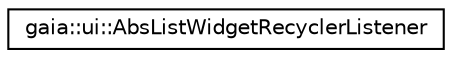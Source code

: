 digraph G
{
  edge [fontname="Helvetica",fontsize="10",labelfontname="Helvetica",labelfontsize="10"];
  node [fontname="Helvetica",fontsize="10",shape=record];
  rankdir=LR;
  Node1 [label="gaia::ui::AbsListWidgetRecyclerListener",height=0.2,width=0.4,color="black", fillcolor="white", style="filled",URL="$d6/d4c/classgaia_1_1ui_1_1_abs_list_widget_recycler_listener.html"];
}
